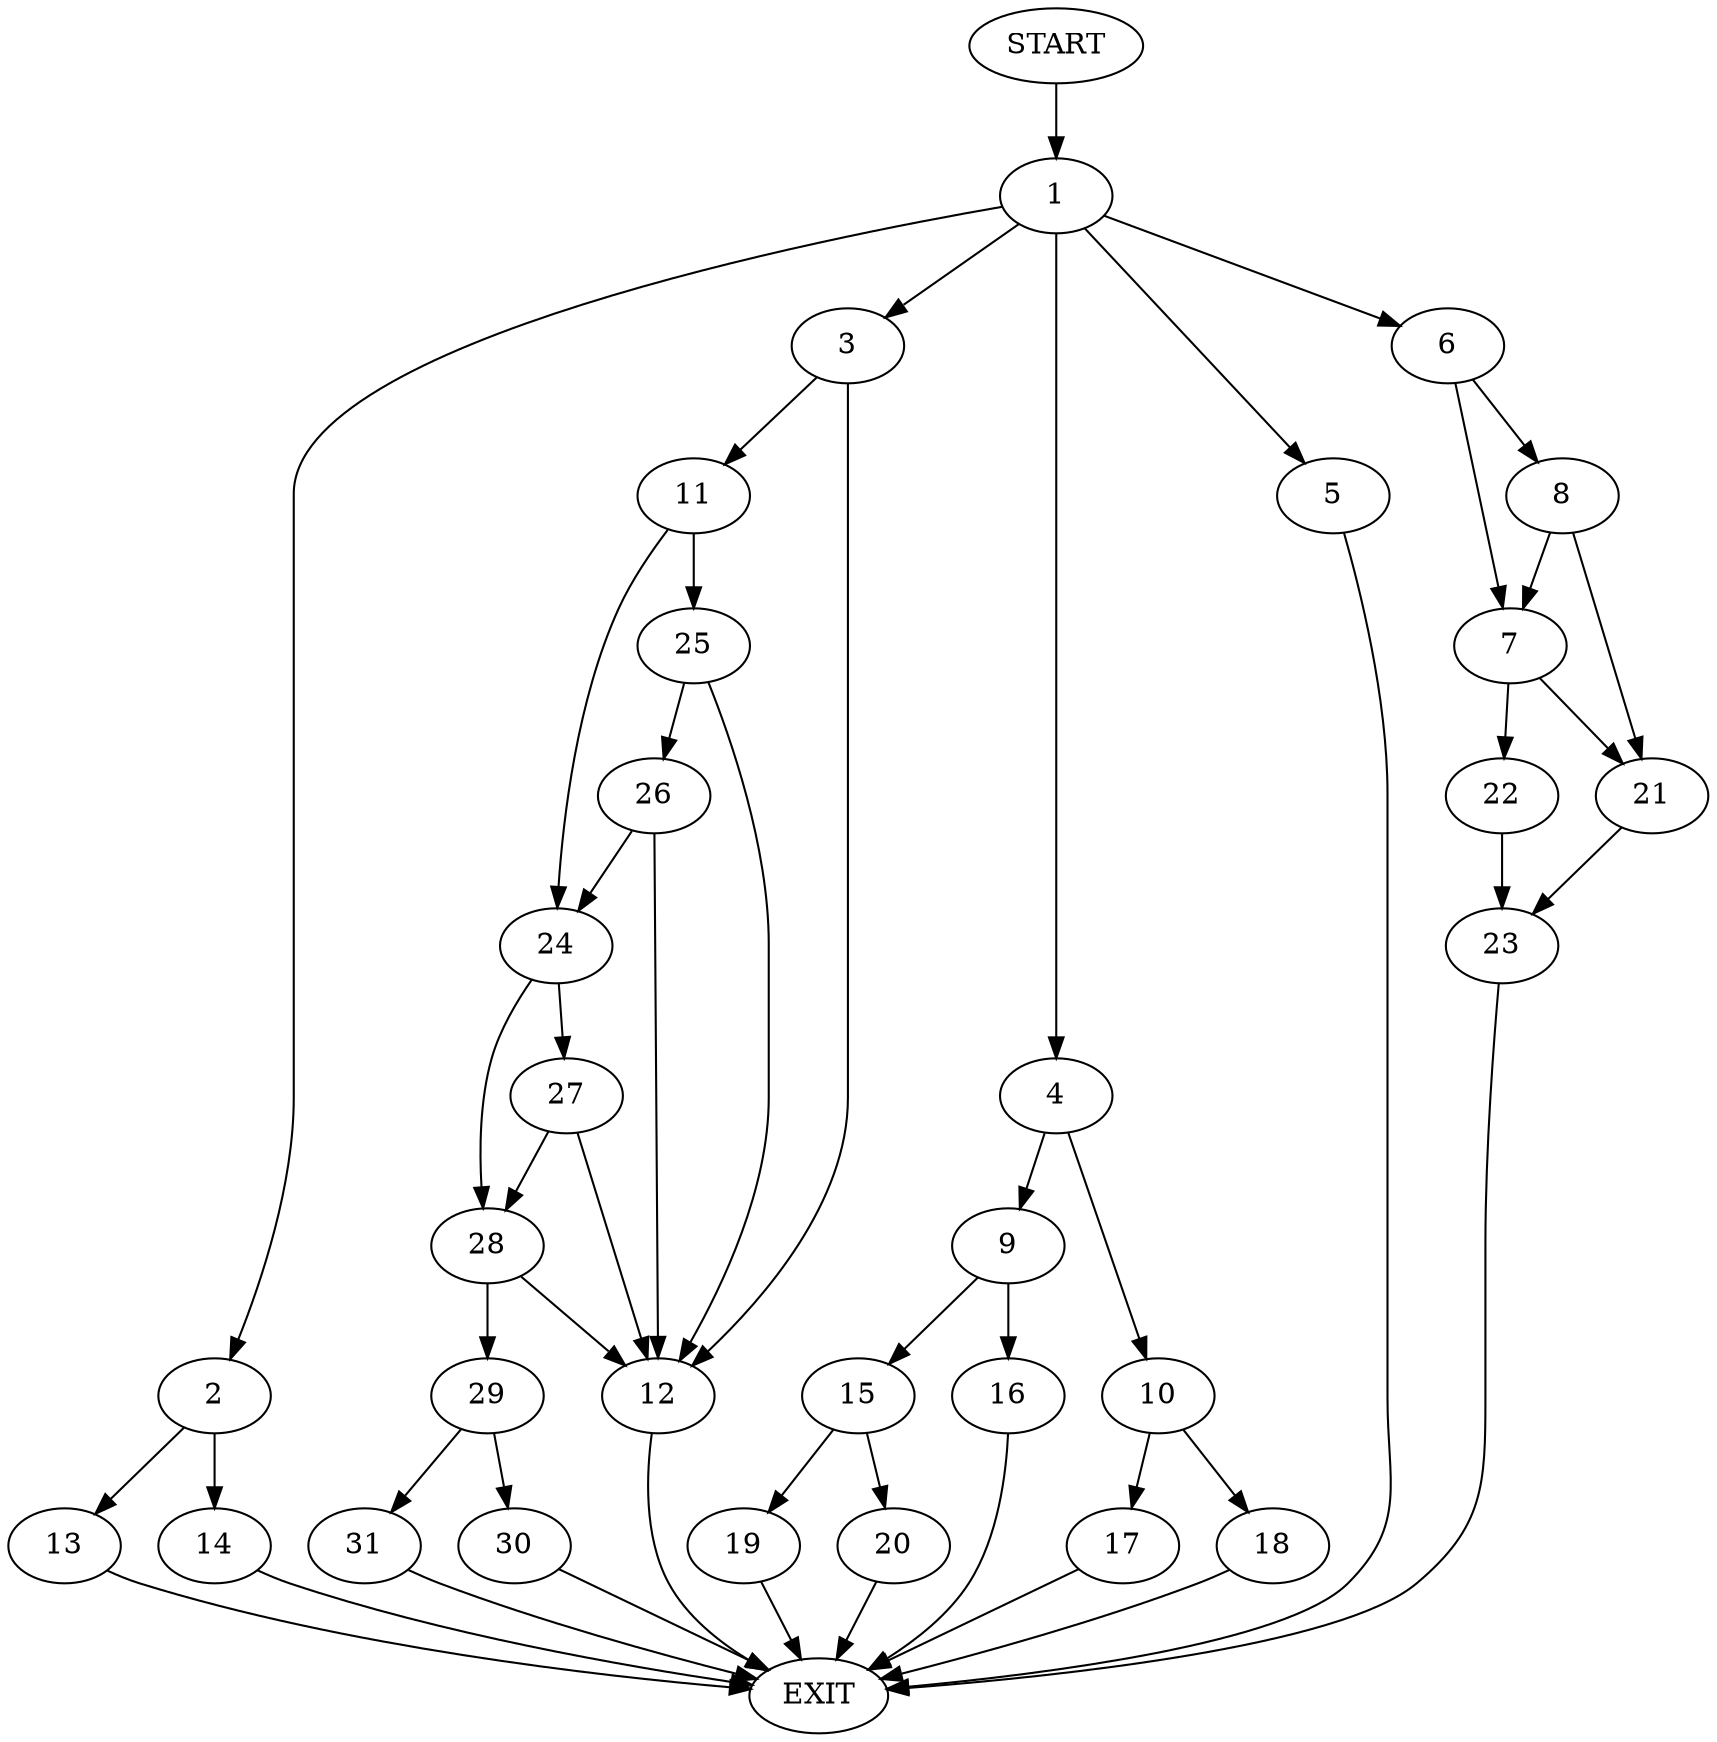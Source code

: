 digraph {
0 [label="START"]
32 [label="EXIT"]
0 -> 1
1 -> 2
1 -> 3
1 -> 4
1 -> 5
1 -> 6
5 -> 32
6 -> 7
6 -> 8
4 -> 9
4 -> 10
3 -> 11
3 -> 12
2 -> 13
2 -> 14
9 -> 15
9 -> 16
10 -> 17
10 -> 18
18 -> 32
17 -> 32
15 -> 19
15 -> 20
16 -> 32
20 -> 32
19 -> 32
7 -> 21
7 -> 22
8 -> 21
8 -> 7
21 -> 23
22 -> 23
23 -> 32
12 -> 32
11 -> 24
11 -> 25
25 -> 26
25 -> 12
24 -> 27
24 -> 28
26 -> 24
26 -> 12
28 -> 29
28 -> 12
27 -> 12
27 -> 28
29 -> 30
29 -> 31
31 -> 32
30 -> 32
13 -> 32
14 -> 32
}
